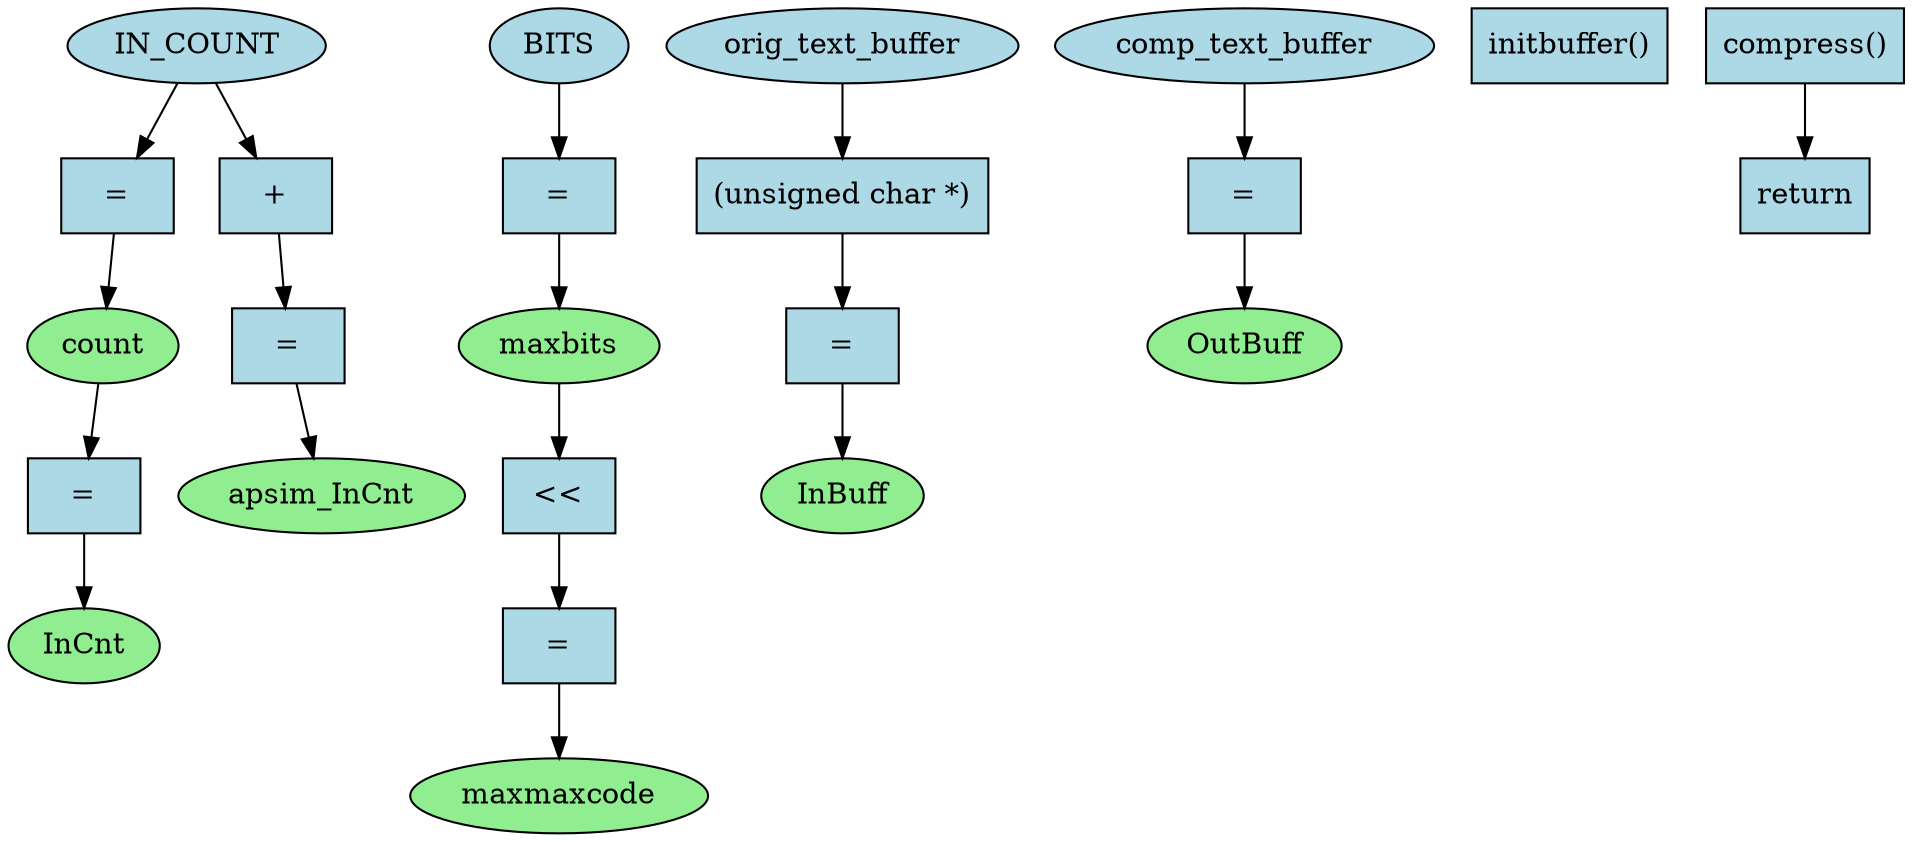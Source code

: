 digraph main_DFG {
    node [shape=ellipse, style=filled, fillcolor=lightblue];
    IN_COUNT [label="IN_COUNT"];
    BITS [label="BITS"];
    orig_text_buffer [label="orig_text_buffer"];
    comp_text_buffer [label="comp_text_buffer"];

    node [shape=box];
    op_assign_count [label="="];
    op_call_initbuffer [label="initbuffer()"];
    op_assign_maxbits [label="="];
    op_shift [label="<<"];
    op_assign_maxmaxcode [label="="];
    op_assign_InCnt [label="="];
    op_add [label="+"];
    op_assign_apsim_InCnt [label="="];
    op_cast [label="(unsigned char *)"];
    op_assign_InBuff [label="="];
    op_assign_OutBuff [label="="];
    op_call_compress [label="compress()"];
    op_return [label="return"];

    node [shape=ellipse, style=filled, fillcolor=lightgreen];
    count [label="count"];
    maxbits_var [label="maxbits"];
    maxmaxcode_var [label="maxmaxcode"];
    InCnt [label="InCnt"];
    apsim_InCnt [label="apsim_InCnt"];
    InBuff [label="InBuff"];
    OutBuff [label="OutBuff"];

    IN_COUNT -> op_assign_count -> count;
    BITS -> op_assign_maxbits -> maxbits_var;
    maxbits_var -> op_shift;
    op_shift -> op_assign_maxmaxcode -> maxmaxcode_var;
    count -> op_assign_InCnt -> InCnt;
    IN_COUNT -> op_add;
    op_add -> op_assign_apsim_InCnt -> apsim_InCnt;
    orig_text_buffer -> op_cast -> op_assign_InBuff -> InBuff;
    comp_text_buffer -> op_assign_OutBuff -> OutBuff;
    op_call_compress -> op_return;
}